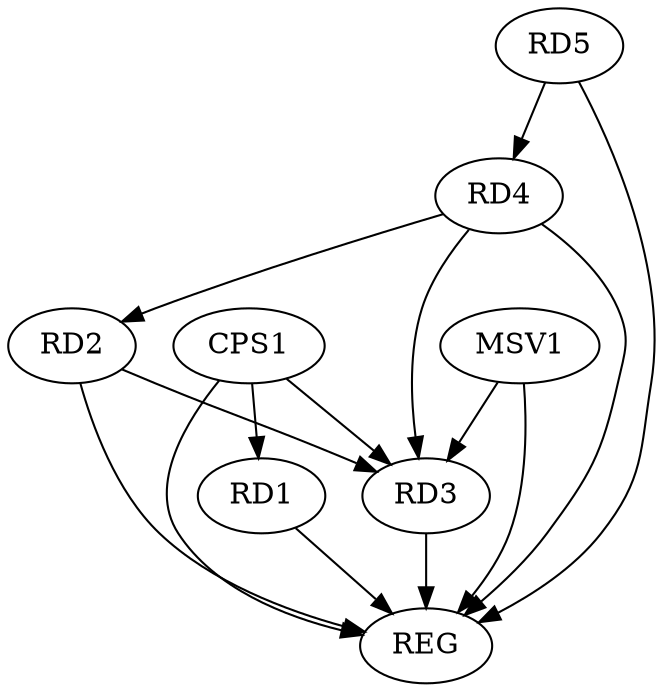 strict digraph G {
  RD1 [ label="RD1" ];
  RD2 [ label="RD2" ];
  RD3 [ label="RD3" ];
  RD4 [ label="RD4" ];
  RD5 [ label="RD5" ];
  CPS1 [ label="CPS1" ];
  REG [ label="REG" ];
  MSV1 [ label="MSV1" ];
  RD2 -> RD3;
  RD4 -> RD2;
  RD4 -> RD3;
  RD5 -> RD4;
  CPS1 -> RD1;
  CPS1 -> RD3;
  RD1 -> REG;
  RD2 -> REG;
  RD3 -> REG;
  RD4 -> REG;
  RD5 -> REG;
  CPS1 -> REG;
  MSV1 -> RD3;
  MSV1 -> REG;
}
